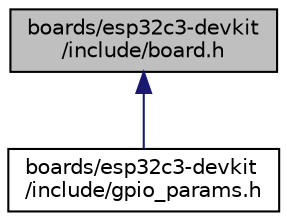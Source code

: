 digraph "boards/esp32c3-devkit/include/board.h"
{
 // LATEX_PDF_SIZE
  edge [fontname="Helvetica",fontsize="10",labelfontname="Helvetica",labelfontsize="10"];
  node [fontname="Helvetica",fontsize="10",shape=record];
  Node1 [label="boards/esp32c3-devkit\l/include/board.h",height=0.2,width=0.4,color="black", fillcolor="grey75", style="filled", fontcolor="black",tooltip="Board definitions for ESP32-C3-DevKit boards."];
  Node1 -> Node2 [dir="back",color="midnightblue",fontsize="10",style="solid",fontname="Helvetica"];
  Node2 [label="boards/esp32c3-devkit\l/include/gpio_params.h",height=0.2,width=0.4,color="black", fillcolor="white", style="filled",URL="$esp32c3-devkit_2include_2gpio__params_8h.html",tooltip="Board specific configuration of direct mapped GPIOs."];
}

